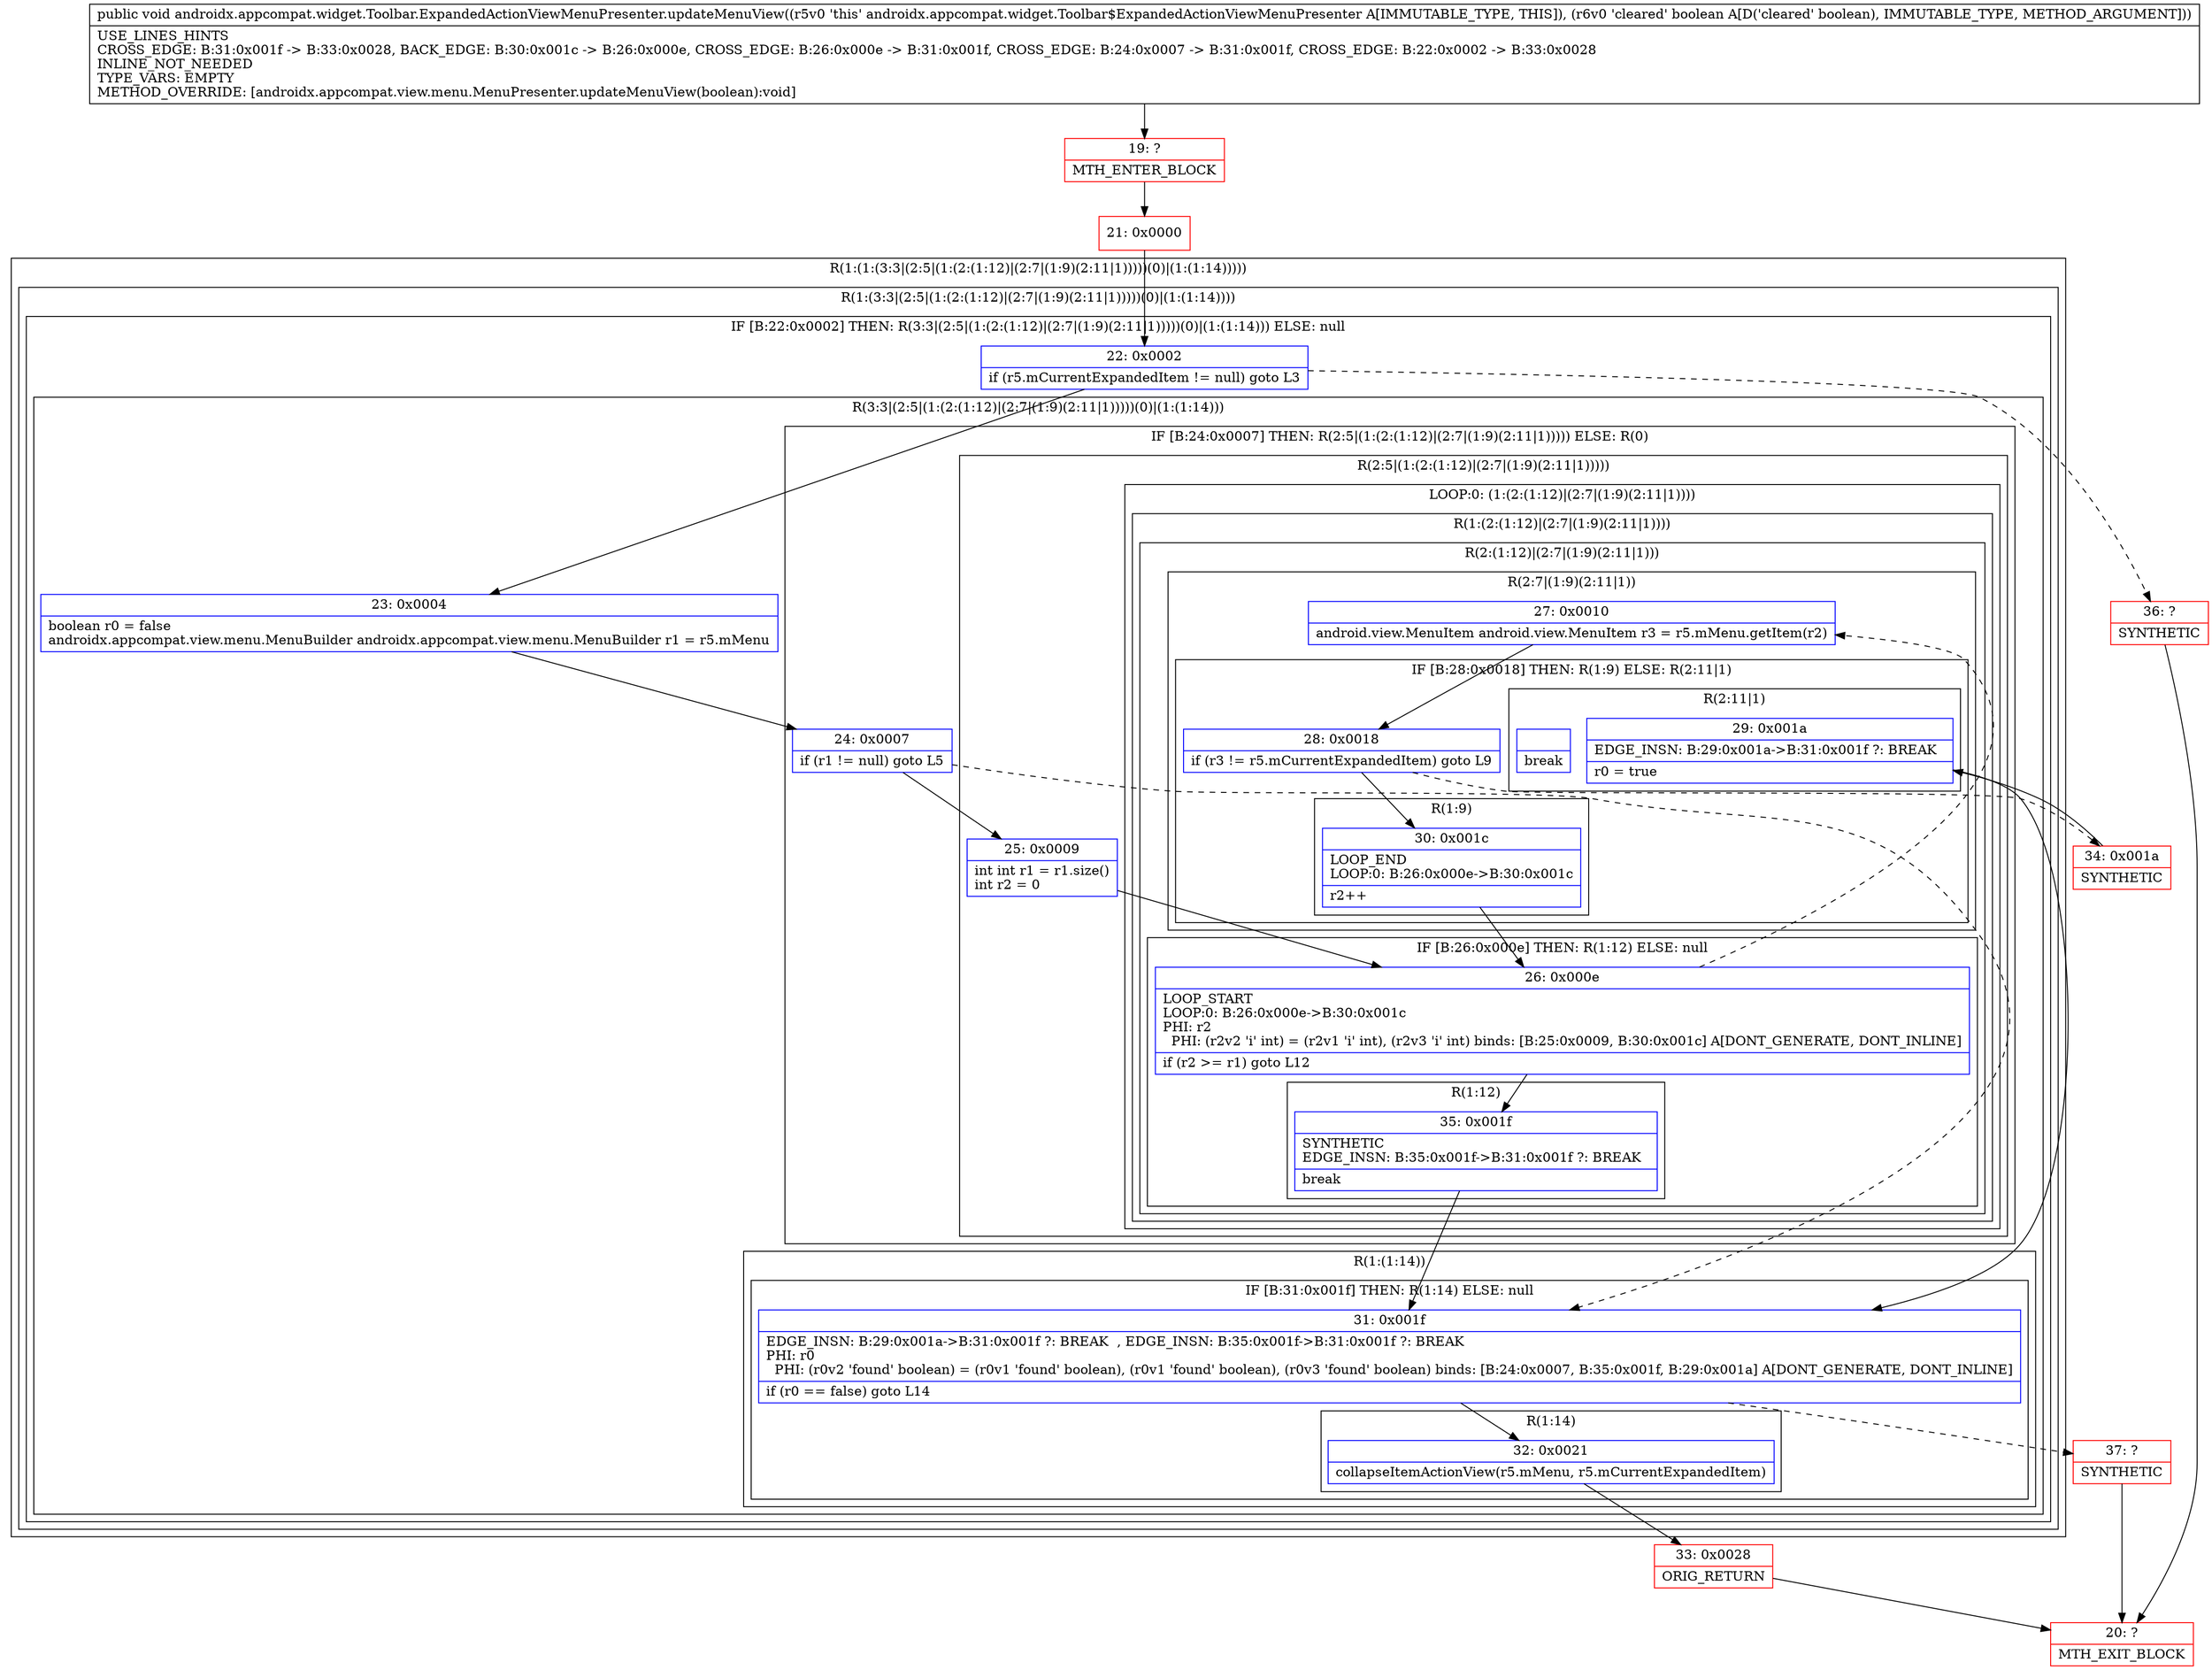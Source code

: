 digraph "CFG forandroidx.appcompat.widget.Toolbar.ExpandedActionViewMenuPresenter.updateMenuView(Z)V" {
subgraph cluster_Region_2119559264 {
label = "R(1:(1:(3:3|(2:5|(1:(2:(1:12)|(2:7|(1:9)(2:11|1)))))(0)|(1:(1:14)))))";
node [shape=record,color=blue];
subgraph cluster_Region_1271295132 {
label = "R(1:(3:3|(2:5|(1:(2:(1:12)|(2:7|(1:9)(2:11|1)))))(0)|(1:(1:14))))";
node [shape=record,color=blue];
subgraph cluster_IfRegion_1837571077 {
label = "IF [B:22:0x0002] THEN: R(3:3|(2:5|(1:(2:(1:12)|(2:7|(1:9)(2:11|1)))))(0)|(1:(1:14))) ELSE: null";
node [shape=record,color=blue];
Node_22 [shape=record,label="{22\:\ 0x0002|if (r5.mCurrentExpandedItem != null) goto L3\l}"];
subgraph cluster_Region_68250933 {
label = "R(3:3|(2:5|(1:(2:(1:12)|(2:7|(1:9)(2:11|1)))))(0)|(1:(1:14)))";
node [shape=record,color=blue];
Node_23 [shape=record,label="{23\:\ 0x0004|boolean r0 = false\landroidx.appcompat.view.menu.MenuBuilder androidx.appcompat.view.menu.MenuBuilder r1 = r5.mMenu\l}"];
subgraph cluster_IfRegion_1251016095 {
label = "IF [B:24:0x0007] THEN: R(2:5|(1:(2:(1:12)|(2:7|(1:9)(2:11|1))))) ELSE: R(0)";
node [shape=record,color=blue];
Node_24 [shape=record,label="{24\:\ 0x0007|if (r1 != null) goto L5\l}"];
subgraph cluster_Region_1164400957 {
label = "R(2:5|(1:(2:(1:12)|(2:7|(1:9)(2:11|1)))))";
node [shape=record,color=blue];
Node_25 [shape=record,label="{25\:\ 0x0009|int int r1 = r1.size()\lint r2 = 0\l}"];
subgraph cluster_LoopRegion_1019760146 {
label = "LOOP:0: (1:(2:(1:12)|(2:7|(1:9)(2:11|1))))";
node [shape=record,color=blue];
subgraph cluster_Region_1829742339 {
label = "R(1:(2:(1:12)|(2:7|(1:9)(2:11|1))))";
node [shape=record,color=blue];
subgraph cluster_Region_357926066 {
label = "R(2:(1:12)|(2:7|(1:9)(2:11|1)))";
node [shape=record,color=blue];
subgraph cluster_IfRegion_1227146120 {
label = "IF [B:26:0x000e] THEN: R(1:12) ELSE: null";
node [shape=record,color=blue];
Node_26 [shape=record,label="{26\:\ 0x000e|LOOP_START\lLOOP:0: B:26:0x000e\-\>B:30:0x001c\lPHI: r2 \l  PHI: (r2v2 'i' int) = (r2v1 'i' int), (r2v3 'i' int) binds: [B:25:0x0009, B:30:0x001c] A[DONT_GENERATE, DONT_INLINE]\l|if (r2 \>= r1) goto L12\l}"];
subgraph cluster_Region_1088931113 {
label = "R(1:12)";
node [shape=record,color=blue];
Node_35 [shape=record,label="{35\:\ 0x001f|SYNTHETIC\lEDGE_INSN: B:35:0x001f\-\>B:31:0x001f ?: BREAK  \l|break\l}"];
}
}
subgraph cluster_Region_1021176380 {
label = "R(2:7|(1:9)(2:11|1))";
node [shape=record,color=blue];
Node_27 [shape=record,label="{27\:\ 0x0010|android.view.MenuItem android.view.MenuItem r3 = r5.mMenu.getItem(r2)\l}"];
subgraph cluster_IfRegion_1124921899 {
label = "IF [B:28:0x0018] THEN: R(1:9) ELSE: R(2:11|1)";
node [shape=record,color=blue];
Node_28 [shape=record,label="{28\:\ 0x0018|if (r3 != r5.mCurrentExpandedItem) goto L9\l}"];
subgraph cluster_Region_1911332251 {
label = "R(1:9)";
node [shape=record,color=blue];
Node_30 [shape=record,label="{30\:\ 0x001c|LOOP_END\lLOOP:0: B:26:0x000e\-\>B:30:0x001c\l|r2++\l}"];
}
subgraph cluster_Region_656768324 {
label = "R(2:11|1)";
node [shape=record,color=blue];
Node_29 [shape=record,label="{29\:\ 0x001a|EDGE_INSN: B:29:0x001a\-\>B:31:0x001f ?: BREAK  \l|r0 = true\l}"];
Node_InsnContainer_1050782713 [shape=record,label="{|break\l}"];
}
}
}
}
}
}
}
subgraph cluster_Region_780547217 {
label = "R(0)";
node [shape=record,color=blue];
}
}
subgraph cluster_Region_399459815 {
label = "R(1:(1:14))";
node [shape=record,color=blue];
subgraph cluster_IfRegion_2043164416 {
label = "IF [B:31:0x001f] THEN: R(1:14) ELSE: null";
node [shape=record,color=blue];
Node_31 [shape=record,label="{31\:\ 0x001f|EDGE_INSN: B:29:0x001a\-\>B:31:0x001f ?: BREAK  , EDGE_INSN: B:35:0x001f\-\>B:31:0x001f ?: BREAK  \lPHI: r0 \l  PHI: (r0v2 'found' boolean) = (r0v1 'found' boolean), (r0v1 'found' boolean), (r0v3 'found' boolean) binds: [B:24:0x0007, B:35:0x001f, B:29:0x001a] A[DONT_GENERATE, DONT_INLINE]\l|if (r0 == false) goto L14\l}"];
subgraph cluster_Region_1769936058 {
label = "R(1:14)";
node [shape=record,color=blue];
Node_32 [shape=record,label="{32\:\ 0x0021|collapseItemActionView(r5.mMenu, r5.mCurrentExpandedItem)\l}"];
}
}
}
}
}
}
}
Node_19 [shape=record,color=red,label="{19\:\ ?|MTH_ENTER_BLOCK\l}"];
Node_21 [shape=record,color=red,label="{21\:\ 0x0000}"];
Node_34 [shape=record,color=red,label="{34\:\ 0x001a|SYNTHETIC\l}"];
Node_33 [shape=record,color=red,label="{33\:\ 0x0028|ORIG_RETURN\l}"];
Node_20 [shape=record,color=red,label="{20\:\ ?|MTH_EXIT_BLOCK\l}"];
Node_37 [shape=record,color=red,label="{37\:\ ?|SYNTHETIC\l}"];
Node_36 [shape=record,color=red,label="{36\:\ ?|SYNTHETIC\l}"];
MethodNode[shape=record,label="{public void androidx.appcompat.widget.Toolbar.ExpandedActionViewMenuPresenter.updateMenuView((r5v0 'this' androidx.appcompat.widget.Toolbar$ExpandedActionViewMenuPresenter A[IMMUTABLE_TYPE, THIS]), (r6v0 'cleared' boolean A[D('cleared' boolean), IMMUTABLE_TYPE, METHOD_ARGUMENT]))  | USE_LINES_HINTS\lCROSS_EDGE: B:31:0x001f \-\> B:33:0x0028, BACK_EDGE: B:30:0x001c \-\> B:26:0x000e, CROSS_EDGE: B:26:0x000e \-\> B:31:0x001f, CROSS_EDGE: B:24:0x0007 \-\> B:31:0x001f, CROSS_EDGE: B:22:0x0002 \-\> B:33:0x0028\lINLINE_NOT_NEEDED\lTYPE_VARS: EMPTY\lMETHOD_OVERRIDE: [androidx.appcompat.view.menu.MenuPresenter.updateMenuView(boolean):void]\l}"];
MethodNode -> Node_19;Node_22 -> Node_23;
Node_22 -> Node_36[style=dashed];
Node_23 -> Node_24;
Node_24 -> Node_25;
Node_24 -> Node_31[style=dashed];
Node_25 -> Node_26;
Node_26 -> Node_27[style=dashed];
Node_26 -> Node_35;
Node_35 -> Node_31;
Node_27 -> Node_28;
Node_28 -> Node_30;
Node_28 -> Node_34[style=dashed];
Node_30 -> Node_26;
Node_29 -> Node_31;
Node_31 -> Node_32;
Node_31 -> Node_37[style=dashed];
Node_32 -> Node_33;
Node_19 -> Node_21;
Node_21 -> Node_22;
Node_34 -> Node_29;
Node_33 -> Node_20;
Node_37 -> Node_20;
Node_36 -> Node_20;
}

